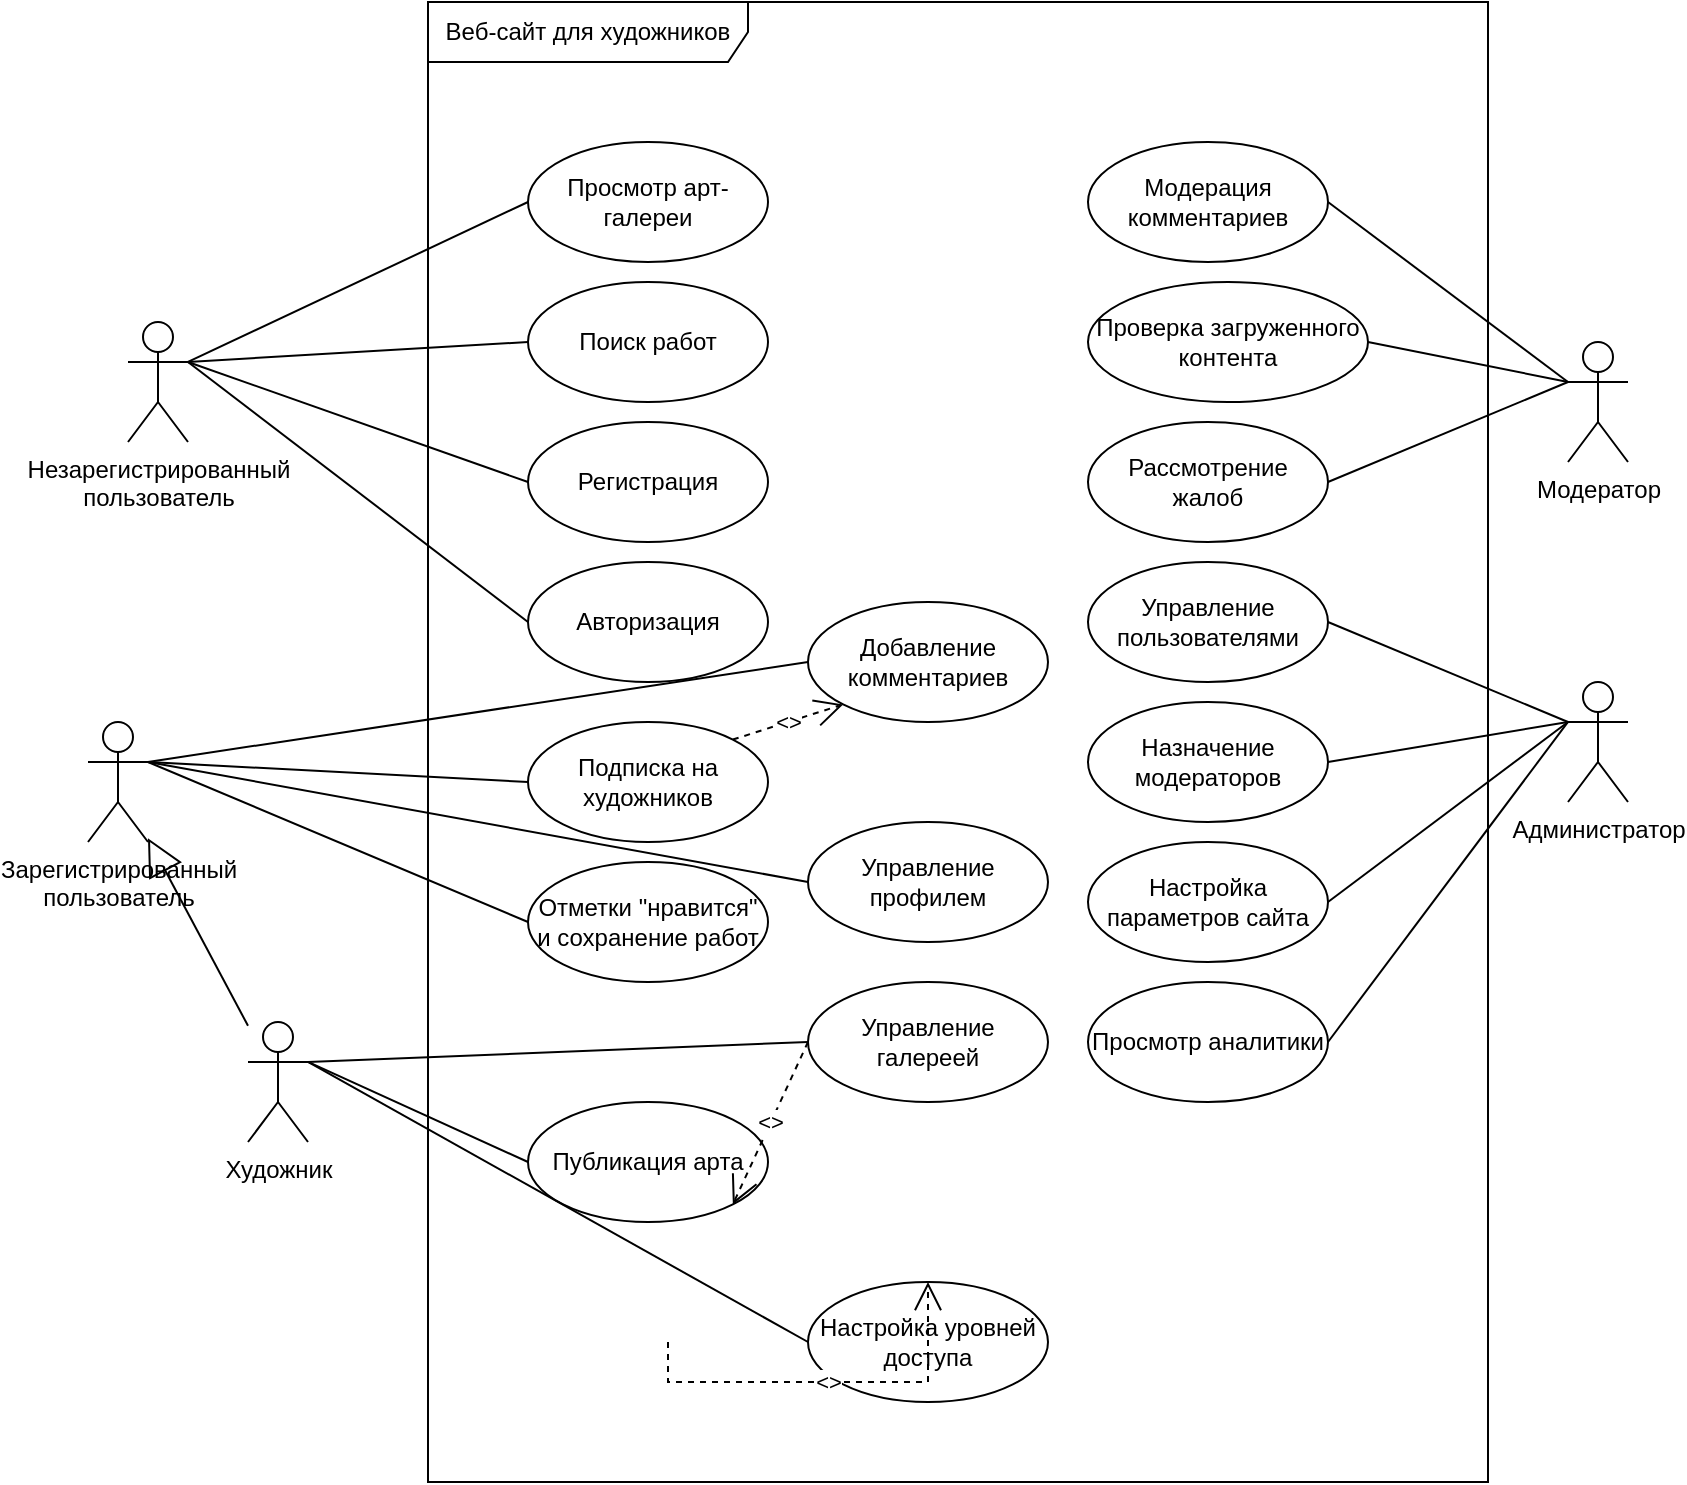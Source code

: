 <mxfile>
    <diagram id="UseCaseNEOsp" name="Use-Case диаграмма">
        <mxGraphModel dx="1937" dy="779" grid="1" gridSize="10" guides="1" tooltips="1" connect="1" arrows="1" fold="1" page="1" pageScale="1" pageWidth="850" pageHeight="1100" math="0" shadow="0">
            <root>
                <mxCell id="0"/>
                <mxCell id="1" parent="0"/>
                <mxCell id="2" value="Незарегистрированный&#xa;пользователь" style="shape=umlActor;verticalLabelPosition=bottom;verticalAlign=top;html=1;" parent="1" vertex="1">
                    <mxGeometry x="20" y="240" width="30" height="60" as="geometry"/>
                </mxCell>
                <mxCell id="3" value="Зарегистрированный&#xa;пользователь" style="shape=umlActor;verticalLabelPosition=bottom;verticalAlign=top;html=1;" parent="1" vertex="1">
                    <mxGeometry y="440" width="30" height="60" as="geometry"/>
                </mxCell>
                <mxCell id="4" value="Художник" style="shape=umlActor;verticalLabelPosition=bottom;verticalAlign=top;html=1;" parent="1" vertex="1">
                    <mxGeometry x="80" y="590" width="30" height="60" as="geometry"/>
                </mxCell>
                <mxCell id="5" value="Модератор" style="shape=umlActor;verticalLabelPosition=bottom;verticalAlign=top;html=1;" parent="1" vertex="1">
                    <mxGeometry x="740" y="250" width="30" height="60" as="geometry"/>
                </mxCell>
                <mxCell id="6" value="Администратор" style="shape=umlActor;verticalLabelPosition=bottom;verticalAlign=top;html=1;" parent="1" vertex="1">
                    <mxGeometry x="740" y="420" width="30" height="60" as="geometry"/>
                </mxCell>
                <mxCell id="8" value="" style="endArrow=block;endSize=16;endFill=0;html=1;rounded=0;" parent="1" source="4" target="3" edge="1">
                    <mxGeometry width="160" relative="1" as="geometry">
                        <mxPoint x="80" y="550" as="sourcePoint"/>
                        <mxPoint x="240" y="550" as="targetPoint"/>
                    </mxGeometry>
                </mxCell>
                <mxCell id="9" value="Веб-сайт для художников" style="shape=umlFrame;whiteSpace=wrap;html=1;pointerEvents=0;recursiveResize=0;container=1;collapsible=0;width=160;height=30;" parent="1" vertex="1">
                    <mxGeometry x="170" y="80" width="530" height="740" as="geometry"/>
                </mxCell>
                <mxCell id="20" value="Настройка уровней доступа" style="ellipse;whiteSpace=wrap;html=1;" parent="9" vertex="1">
                    <mxGeometry x="190" y="640" width="120" height="60" as="geometry"/>
                </mxCell>
                <mxCell id="46" value="&lt;&lt;include&gt;&gt;" style="endArrow=open;endSize=12;dashed=1;html=1;rounded=0;entryX=0.5;entryY=0;entryDx=0;entryDy=0;exitX=0.5;exitY=1;exitDx=0;exitDy=0;" parent="9" target="20" edge="1">
                    <mxGeometry width="160" relative="1" as="geometry">
                        <mxPoint x="120" y="670" as="sourcePoint"/>
                        <mxPoint x="280" y="680" as="targetPoint"/>
                        <Array as="points">
                            <mxPoint x="120" y="690"/>
                            <mxPoint x="250" y="690"/>
                        </Array>
                    </mxGeometry>
                </mxCell>
                <mxCell id="18" value="Публикация арта" style="ellipse;whiteSpace=wrap;html=1;" parent="9" vertex="1">
                    <mxGeometry x="50" y="550" width="120" height="60" as="geometry"/>
                </mxCell>
                <mxCell id="14" value="Добавление комментариев" style="ellipse;whiteSpace=wrap;html=1;" parent="9" vertex="1">
                    <mxGeometry x="190" y="300" width="120" height="60" as="geometry"/>
                </mxCell>
                <mxCell id="15" value="Управление профилем" style="ellipse;whiteSpace=wrap;html=1;" parent="9" vertex="1">
                    <mxGeometry x="190" y="410" width="120" height="60" as="geometry"/>
                </mxCell>
                <mxCell id="19" value="Управление галереей" style="ellipse;whiteSpace=wrap;html=1;" parent="9" vertex="1">
                    <mxGeometry x="190" y="490" width="120" height="60" as="geometry"/>
                </mxCell>
                <mxCell id="47" value="&lt;&lt;extend&gt;&gt;" style="endArrow=open;endSize=12;dashed=1;html=1;rounded=0;exitX=0;exitY=0.5;exitDx=0;exitDy=0;entryX=1;entryY=1;entryDx=0;entryDy=0;" parent="9" source="19" target="18" edge="1">
                    <mxGeometry width="160" relative="1" as="geometry">
                        <mxPoint x="130" y="470" as="sourcePoint"/>
                        <mxPoint x="290" y="470" as="targetPoint"/>
                    </mxGeometry>
                </mxCell>
                <mxCell id="10" value="Просмотр арт-галереи" style="ellipse;whiteSpace=wrap;html=1;" parent="1" vertex="1">
                    <mxGeometry x="220" y="150" width="120" height="60" as="geometry"/>
                </mxCell>
                <mxCell id="11" value="Поиск работ" style="ellipse;whiteSpace=wrap;html=1;" parent="1" vertex="1">
                    <mxGeometry x="220" y="220" width="120" height="60" as="geometry"/>
                </mxCell>
                <mxCell id="12" value="Регистрация" style="ellipse;whiteSpace=wrap;html=1;" parent="1" vertex="1">
                    <mxGeometry x="220" y="290" width="120" height="60" as="geometry"/>
                </mxCell>
                <mxCell id="13" value="Авторизация" style="ellipse;whiteSpace=wrap;html=1;" parent="1" vertex="1">
                    <mxGeometry x="220" y="360" width="120" height="60" as="geometry"/>
                </mxCell>
                <mxCell id="16" value="Подписка на художников" style="ellipse;whiteSpace=wrap;html=1;" parent="1" vertex="1">
                    <mxGeometry x="220" y="440" width="120" height="60" as="geometry"/>
                </mxCell>
                <mxCell id="17" value="Отметки &quot;нравится&quot; и сохранение работ" style="ellipse;whiteSpace=wrap;html=1;" parent="1" vertex="1">
                    <mxGeometry x="220" y="510" width="120" height="60" as="geometry"/>
                </mxCell>
                <mxCell id="21" value="Модерация комментариев" style="ellipse;whiteSpace=wrap;html=1;" parent="1" vertex="1">
                    <mxGeometry x="500" y="150" width="120" height="60" as="geometry"/>
                </mxCell>
                <mxCell id="22" value="Проверка загруженного контента" style="ellipse;whiteSpace=wrap;html=1;" parent="1" vertex="1">
                    <mxGeometry x="500" y="220" width="140" height="60" as="geometry"/>
                </mxCell>
                <mxCell id="23" value="Рассмотрение жалоб" style="ellipse;whiteSpace=wrap;html=1;" parent="1" vertex="1">
                    <mxGeometry x="500" y="290" width="120" height="60" as="geometry"/>
                </mxCell>
                <mxCell id="24" value="Управление пользователями" style="ellipse;whiteSpace=wrap;html=1;" parent="1" vertex="1">
                    <mxGeometry x="500" y="360" width="120" height="60" as="geometry"/>
                </mxCell>
                <mxCell id="25" value="Назначение модераторов" style="ellipse;whiteSpace=wrap;html=1;" parent="1" vertex="1">
                    <mxGeometry x="500" y="430" width="120" height="60" as="geometry"/>
                </mxCell>
                <mxCell id="26" value="Настройка параметров сайта" style="ellipse;whiteSpace=wrap;html=1;" parent="1" vertex="1">
                    <mxGeometry x="500" y="500" width="120" height="60" as="geometry"/>
                </mxCell>
                <mxCell id="27" value="Просмотр аналитики" style="ellipse;whiteSpace=wrap;html=1;" parent="1" vertex="1">
                    <mxGeometry x="500" y="570" width="120" height="60" as="geometry"/>
                </mxCell>
                <mxCell id="28" value="" style="endArrow=none;html=1;rounded=0;exitX=1;exitY=0.333;exitDx=0;exitDy=0;exitPerimeter=0;entryX=0;entryY=0.5;entryDx=0;entryDy=0;" parent="1" source="2" target="10" edge="1">
                    <mxGeometry width="50" height="50" relative="1" as="geometry">
                        <mxPoint x="400" y="430" as="sourcePoint"/>
                        <mxPoint x="450" y="380" as="targetPoint"/>
                    </mxGeometry>
                </mxCell>
                <mxCell id="29" value="" style="endArrow=none;html=1;rounded=0;exitX=1;exitY=0.333;exitDx=0;exitDy=0;exitPerimeter=0;entryX=0;entryY=0.5;entryDx=0;entryDy=0;" parent="1" source="2" target="11" edge="1">
                    <mxGeometry width="50" height="50" relative="1" as="geometry">
                        <mxPoint x="400" y="430" as="sourcePoint"/>
                        <mxPoint x="450" y="380" as="targetPoint"/>
                    </mxGeometry>
                </mxCell>
                <mxCell id="30" value="" style="endArrow=none;html=1;rounded=0;exitX=1;exitY=0.333;exitDx=0;exitDy=0;exitPerimeter=0;entryX=0;entryY=0.5;entryDx=0;entryDy=0;" parent="1" source="2" target="12" edge="1">
                    <mxGeometry width="50" height="50" relative="1" as="geometry">
                        <mxPoint x="400" y="430" as="sourcePoint"/>
                        <mxPoint x="450" y="380" as="targetPoint"/>
                    </mxGeometry>
                </mxCell>
                <mxCell id="31" value="" style="endArrow=none;html=1;rounded=0;exitX=1;exitY=0.333;exitDx=0;exitDy=0;exitPerimeter=0;entryX=0;entryY=0.5;entryDx=0;entryDy=0;" parent="1" source="2" target="13" edge="1">
                    <mxGeometry width="50" height="50" relative="1" as="geometry">
                        <mxPoint x="400" y="430" as="sourcePoint"/>
                        <mxPoint x="450" y="380" as="targetPoint"/>
                    </mxGeometry>
                </mxCell>
                <mxCell id="32" value="" style="endArrow=none;html=1;rounded=0;exitX=1;exitY=0.333;exitDx=0;exitDy=0;exitPerimeter=0;entryX=0;entryY=0.5;entryDx=0;entryDy=0;" parent="1" source="3" target="14" edge="1">
                    <mxGeometry width="50" height="50" relative="1" as="geometry">
                        <mxPoint x="400" y="430" as="sourcePoint"/>
                        <mxPoint x="450" y="380" as="targetPoint"/>
                    </mxGeometry>
                </mxCell>
                <mxCell id="33" value="" style="endArrow=none;html=1;rounded=0;exitX=1;exitY=0.333;exitDx=0;exitDy=0;exitPerimeter=0;entryX=0;entryY=0.5;entryDx=0;entryDy=0;" parent="1" source="3" target="15" edge="1">
                    <mxGeometry width="50" height="50" relative="1" as="geometry">
                        <mxPoint x="400" y="430" as="sourcePoint"/>
                        <mxPoint x="450" y="380" as="targetPoint"/>
                    </mxGeometry>
                </mxCell>
                <mxCell id="34" value="" style="endArrow=none;html=1;rounded=0;exitX=1;exitY=0.333;exitDx=0;exitDy=0;exitPerimeter=0;entryX=0;entryY=0.5;entryDx=0;entryDy=0;" parent="1" source="3" target="16" edge="1">
                    <mxGeometry width="50" height="50" relative="1" as="geometry">
                        <mxPoint x="400" y="430" as="sourcePoint"/>
                        <mxPoint x="450" y="380" as="targetPoint"/>
                    </mxGeometry>
                </mxCell>
                <mxCell id="35" value="" style="endArrow=none;html=1;rounded=0;exitX=1;exitY=0.333;exitDx=0;exitDy=0;exitPerimeter=0;entryX=0;entryY=0.5;entryDx=0;entryDy=0;" parent="1" source="3" target="17" edge="1">
                    <mxGeometry width="50" height="50" relative="1" as="geometry">
                        <mxPoint x="400" y="430" as="sourcePoint"/>
                        <mxPoint x="450" y="380" as="targetPoint"/>
                    </mxGeometry>
                </mxCell>
                <mxCell id="36" value="" style="endArrow=none;html=1;rounded=0;exitX=1;exitY=0.333;exitDx=0;exitDy=0;exitPerimeter=0;entryX=0;entryY=0.5;entryDx=0;entryDy=0;" parent="1" source="4" target="18" edge="1">
                    <mxGeometry width="50" height="50" relative="1" as="geometry">
                        <mxPoint x="400" y="430" as="sourcePoint"/>
                        <mxPoint x="450" y="380" as="targetPoint"/>
                    </mxGeometry>
                </mxCell>
                <mxCell id="37" value="" style="endArrow=none;html=1;rounded=0;exitX=1;exitY=0.333;exitDx=0;exitDy=0;exitPerimeter=0;entryX=0;entryY=0.5;entryDx=0;entryDy=0;" parent="1" source="4" target="19" edge="1">
                    <mxGeometry width="50" height="50" relative="1" as="geometry">
                        <mxPoint x="400" y="430" as="sourcePoint"/>
                        <mxPoint x="450" y="380" as="targetPoint"/>
                    </mxGeometry>
                </mxCell>
                <mxCell id="38" value="" style="endArrow=none;html=1;rounded=0;exitX=1;exitY=0.333;exitDx=0;exitDy=0;exitPerimeter=0;entryX=0;entryY=0.5;entryDx=0;entryDy=0;" parent="1" source="4" target="20" edge="1">
                    <mxGeometry width="50" height="50" relative="1" as="geometry">
                        <mxPoint x="400" y="430" as="sourcePoint"/>
                        <mxPoint x="450" y="380" as="targetPoint"/>
                    </mxGeometry>
                </mxCell>
                <mxCell id="39" value="" style="endArrow=none;html=1;rounded=0;exitX=0;exitY=0.333;exitDx=0;exitDy=0;exitPerimeter=0;entryX=1;entryY=0.5;entryDx=0;entryDy=0;" parent="1" source="5" target="21" edge="1">
                    <mxGeometry width="50" height="50" relative="1" as="geometry">
                        <mxPoint x="400" y="430" as="sourcePoint"/>
                        <mxPoint x="450" y="380" as="targetPoint"/>
                    </mxGeometry>
                </mxCell>
                <mxCell id="40" value="" style="endArrow=none;html=1;rounded=0;exitX=0;exitY=0.333;exitDx=0;exitDy=0;exitPerimeter=0;entryX=1;entryY=0.5;entryDx=0;entryDy=0;" parent="1" source="5" target="22" edge="1">
                    <mxGeometry width="50" height="50" relative="1" as="geometry">
                        <mxPoint x="400" y="430" as="sourcePoint"/>
                        <mxPoint x="450" y="380" as="targetPoint"/>
                    </mxGeometry>
                </mxCell>
                <mxCell id="41" value="" style="endArrow=none;html=1;rounded=0;exitX=0;exitY=0.333;exitDx=0;exitDy=0;exitPerimeter=0;entryX=1;entryY=0.5;entryDx=0;entryDy=0;" parent="1" source="5" target="23" edge="1">
                    <mxGeometry width="50" height="50" relative="1" as="geometry">
                        <mxPoint x="400" y="430" as="sourcePoint"/>
                        <mxPoint x="450" y="380" as="targetPoint"/>
                    </mxGeometry>
                </mxCell>
                <mxCell id="42" value="" style="endArrow=none;html=1;rounded=0;exitX=0;exitY=0.333;exitDx=0;exitDy=0;exitPerimeter=0;entryX=1;entryY=0.5;entryDx=0;entryDy=0;" parent="1" source="6" target="24" edge="1">
                    <mxGeometry width="50" height="50" relative="1" as="geometry">
                        <mxPoint x="400" y="430" as="sourcePoint"/>
                        <mxPoint x="450" y="380" as="targetPoint"/>
                    </mxGeometry>
                </mxCell>
                <mxCell id="43" value="" style="endArrow=none;html=1;rounded=0;exitX=0;exitY=0.333;exitDx=0;exitDy=0;exitPerimeter=0;entryX=1;entryY=0.5;entryDx=0;entryDy=0;" parent="1" source="6" target="25" edge="1">
                    <mxGeometry width="50" height="50" relative="1" as="geometry">
                        <mxPoint x="400" y="430" as="sourcePoint"/>
                        <mxPoint x="450" y="380" as="targetPoint"/>
                    </mxGeometry>
                </mxCell>
                <mxCell id="44" value="" style="endArrow=none;html=1;rounded=0;exitX=0;exitY=0.333;exitDx=0;exitDy=0;exitPerimeter=0;entryX=1;entryY=0.5;entryDx=0;entryDy=0;" parent="1" source="6" target="26" edge="1">
                    <mxGeometry width="50" height="50" relative="1" as="geometry">
                        <mxPoint x="400" y="430" as="sourcePoint"/>
                        <mxPoint x="450" y="380" as="targetPoint"/>
                    </mxGeometry>
                </mxCell>
                <mxCell id="45" value="" style="endArrow=none;html=1;rounded=0;exitX=0;exitY=0.333;exitDx=0;exitDy=0;exitPerimeter=0;entryX=1;entryY=0.5;entryDx=0;entryDy=0;" parent="1" source="6" target="27" edge="1">
                    <mxGeometry width="50" height="50" relative="1" as="geometry">
                        <mxPoint x="400" y="430" as="sourcePoint"/>
                        <mxPoint x="450" y="380" as="targetPoint"/>
                    </mxGeometry>
                </mxCell>
                <mxCell id="48" value="&lt;&lt;include&gt;&gt;" style="endArrow=open;endSize=12;dashed=1;html=1;rounded=0;entryX=0;entryY=1;entryDx=0;entryDy=0;exitX=1;exitY=0;exitDx=0;exitDy=0;" parent="1" source="16" target="14" edge="1">
                    <mxGeometry width="160" relative="1" as="geometry">
                        <mxPoint x="250" y="420" as="sourcePoint"/>
                        <mxPoint x="410" y="420" as="targetPoint"/>
                    </mxGeometry>
                </mxCell>
            </root>
        </mxGraphModel>
    </diagram>
</mxfile>